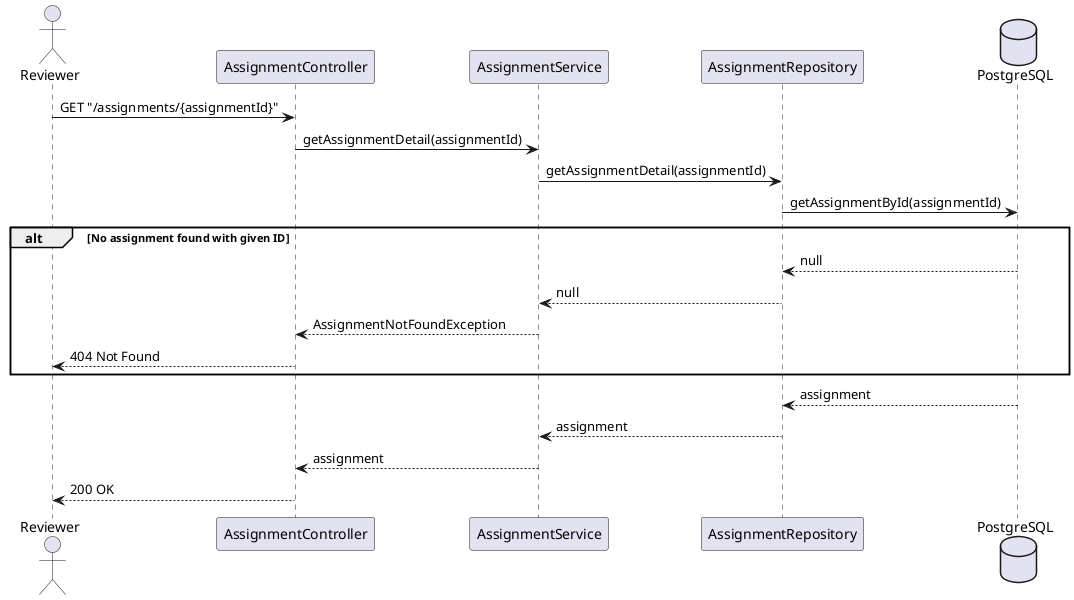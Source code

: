@startuml

actor Reviewer
participant AssignmentController
participant AssignmentService
participant AssignmentRepository
database PostgreSQL

Reviewer -> AssignmentController: GET "/assignments/{assignmentId}"
AssignmentController -> AssignmentService: getAssignmentDetail(assignmentId)
AssignmentService -> AssignmentRepository: getAssignmentDetail(assignmentId)
AssignmentRepository -> PostgreSQL: getAssignmentById(assignmentId)

alt No assignment found with given ID
PostgreSQL --> AssignmentRepository: null
AssignmentRepository --> AssignmentService: null
AssignmentService --> AssignmentController: AssignmentNotFoundException
AssignmentController --> Reviewer: 404 Not Found
end

PostgreSQL --> AssignmentRepository: assignment
AssignmentRepository --> AssignmentService: assignment
AssignmentService --> AssignmentController: assignment
AssignmentController --> Reviewer: 200 OK

@enduml